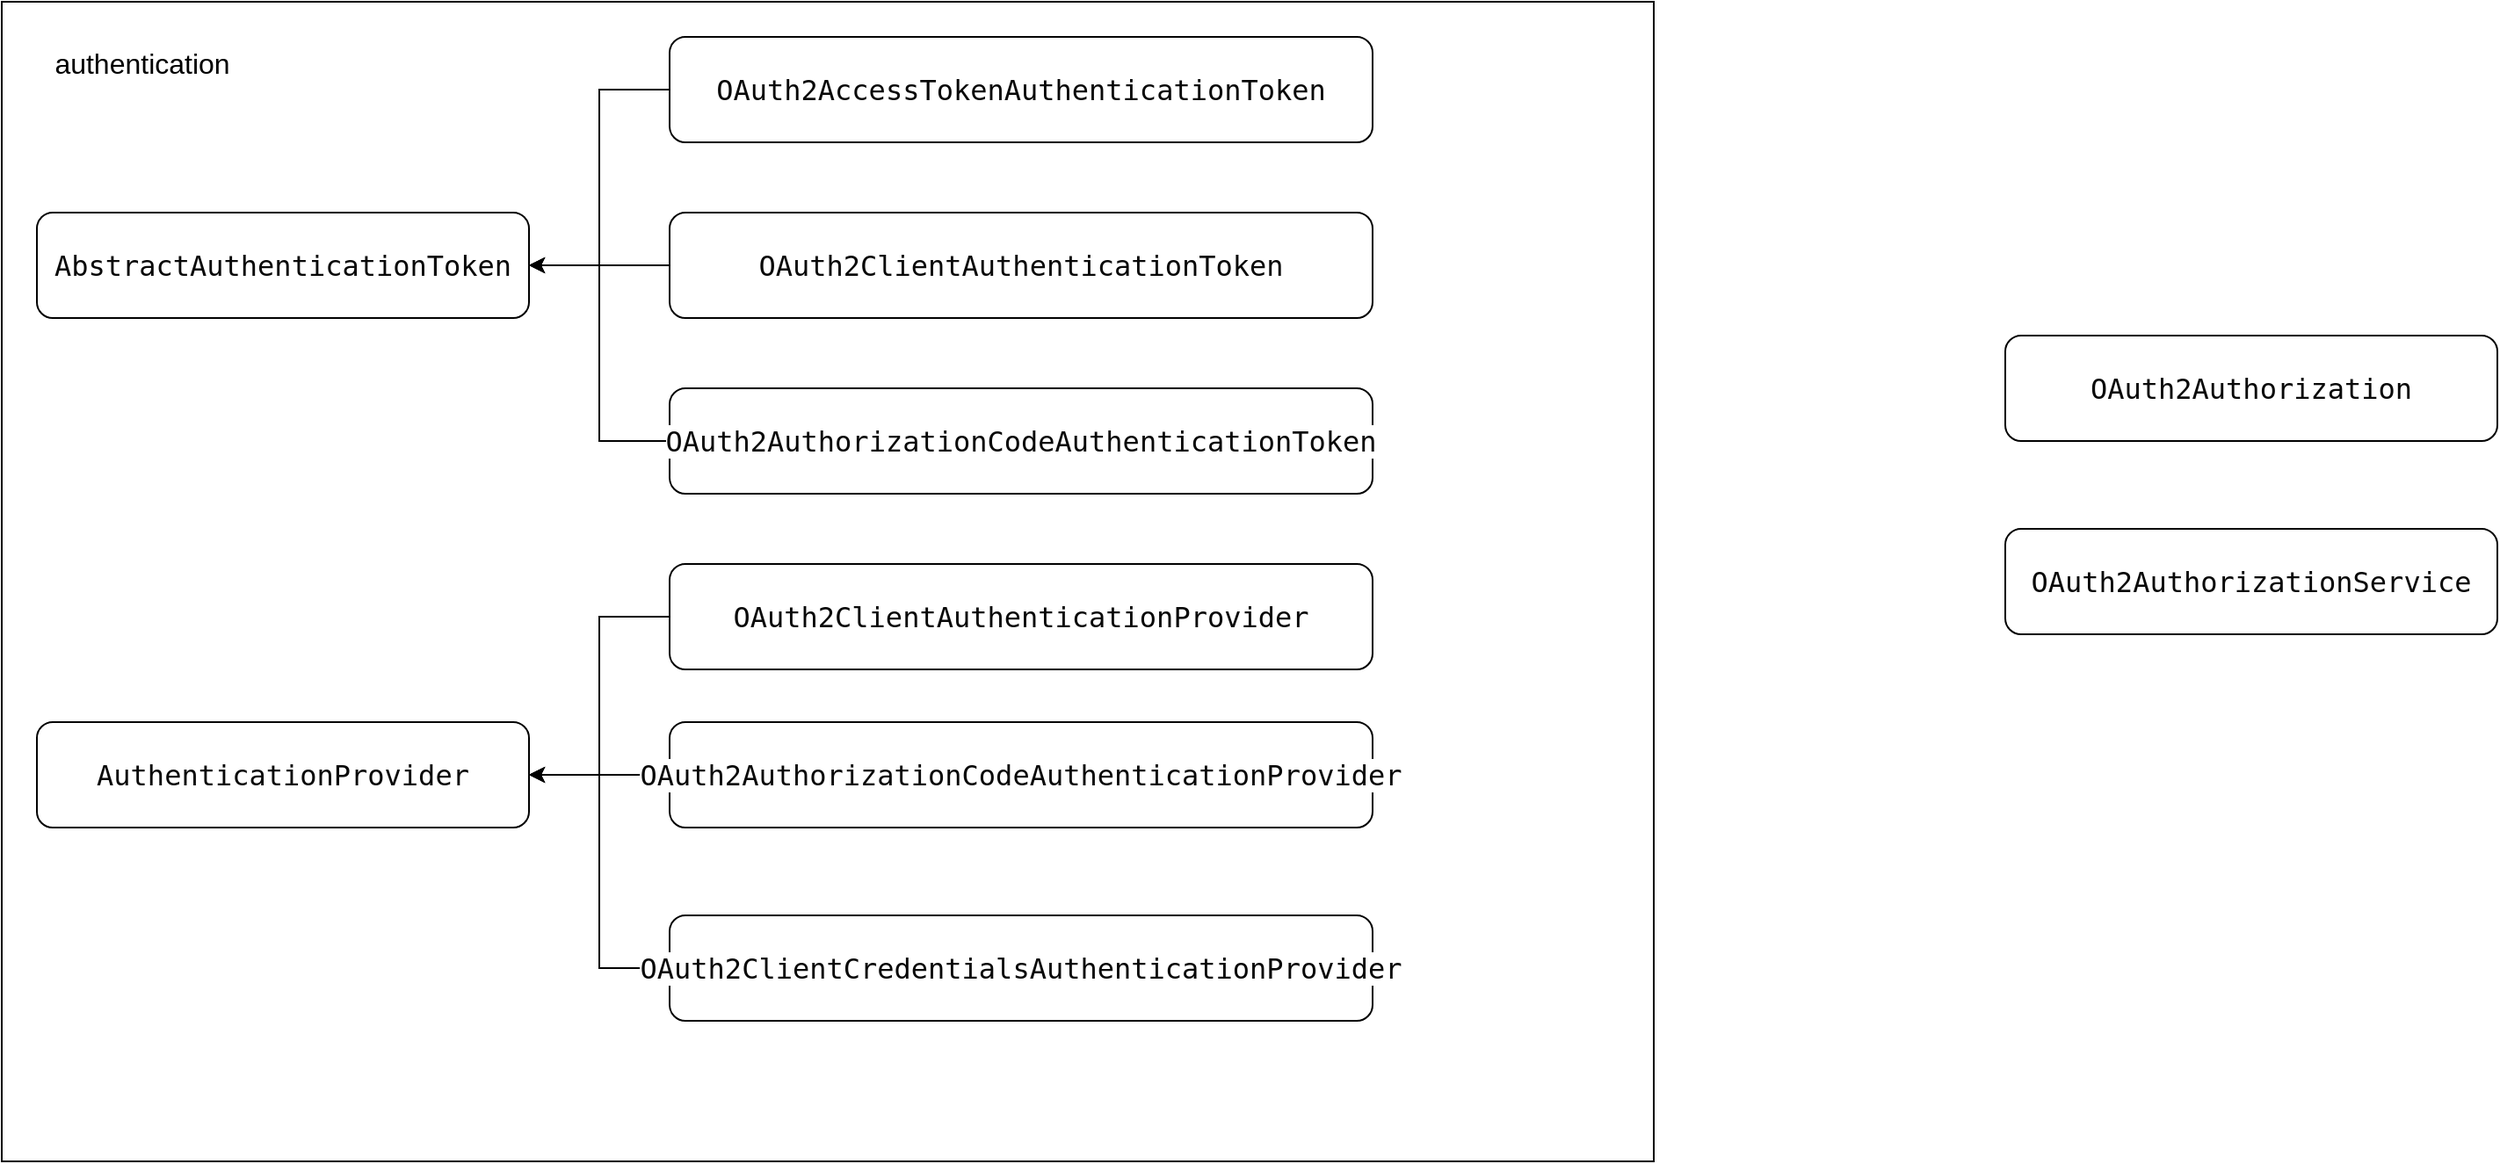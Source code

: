 <mxfile version="22.1.7" type="github" pages="3">
  <diagram name="authentication" id="Q0_8PzL0tU8OcnQ2CRl1">
    <mxGraphModel dx="1386" dy="759" grid="1" gridSize="10" guides="1" tooltips="1" connect="1" arrows="1" fold="1" page="1" pageScale="1" pageWidth="827" pageHeight="1169" math="0" shadow="0">
      <root>
        <mxCell id="0" />
        <mxCell id="1" parent="0" />
        <mxCell id="Z4xzRQGYo6l14VFdFfW8-14" value="" style="rounded=0;whiteSpace=wrap;html=1;" vertex="1" parent="1">
          <mxGeometry x="20" y="100" width="940" height="660" as="geometry" />
        </mxCell>
        <mxCell id="Z4xzRQGYo6l14VFdFfW8-1" value="&lt;div style=&quot;background-color:#ffffff;color:#080808&quot;&gt;&lt;pre style=&quot;font-family:&#39;JetBrains Mono&#39;,monospace;font-size:12.0pt;&quot;&gt;AbstractAuthenticationToken&lt;/pre&gt;&lt;/div&gt;" style="rounded=1;whiteSpace=wrap;html=1;" vertex="1" parent="1">
          <mxGeometry x="40" y="220" width="280" height="60" as="geometry" />
        </mxCell>
        <mxCell id="Z4xzRQGYo6l14VFdFfW8-4" style="edgeStyle=orthogonalEdgeStyle;rounded=0;orthogonalLoop=1;jettySize=auto;html=1;exitX=0;exitY=0.5;exitDx=0;exitDy=0;entryX=1;entryY=0.5;entryDx=0;entryDy=0;" edge="1" parent="1" source="Z4xzRQGYo6l14VFdFfW8-3" target="Z4xzRQGYo6l14VFdFfW8-1">
          <mxGeometry relative="1" as="geometry" />
        </mxCell>
        <mxCell id="Z4xzRQGYo6l14VFdFfW8-3" value="&lt;div style=&quot;background-color:#ffffff;color:#080808&quot;&gt;&lt;pre style=&quot;font-family:&#39;JetBrains Mono&#39;,monospace;font-size:12.0pt;&quot;&gt;&lt;div&gt;&lt;pre style=&quot;font-family:&#39;JetBrains Mono&#39;,monospace;font-size:12.0pt;&quot;&gt;OAuth2AccessTokenAuthenticationToken&lt;/pre&gt;&lt;/div&gt;&lt;/pre&gt;&lt;/div&gt;" style="rounded=1;whiteSpace=wrap;html=1;" vertex="1" parent="1">
          <mxGeometry x="400" y="120" width="400" height="60" as="geometry" />
        </mxCell>
        <mxCell id="Z4xzRQGYo6l14VFdFfW8-11" style="edgeStyle=orthogonalEdgeStyle;rounded=0;orthogonalLoop=1;jettySize=auto;html=1;exitX=0;exitY=0.5;exitDx=0;exitDy=0;entryX=1;entryY=0.5;entryDx=0;entryDy=0;" edge="1" parent="1" source="Z4xzRQGYo6l14VFdFfW8-5" target="Z4xzRQGYo6l14VFdFfW8-1">
          <mxGeometry relative="1" as="geometry" />
        </mxCell>
        <mxCell id="Z4xzRQGYo6l14VFdFfW8-5" value="&lt;div style=&quot;background-color:#ffffff;color:#080808&quot;&gt;&lt;pre style=&quot;font-family:&#39;JetBrains Mono&#39;,monospace;font-size:12.0pt;&quot;&gt;&lt;div&gt;&lt;pre style=&quot;font-family:&#39;JetBrains Mono&#39;,monospace;font-size:12.0pt;&quot;&gt;OAuth2AuthorizationCodeAuthenticationToken&lt;/pre&gt;&lt;/div&gt;&lt;/pre&gt;&lt;/div&gt;" style="rounded=1;whiteSpace=wrap;html=1;" vertex="1" parent="1">
          <mxGeometry x="400" y="320" width="400" height="60" as="geometry" />
        </mxCell>
        <mxCell id="Z4xzRQGYo6l14VFdFfW8-6" value="&lt;div style=&quot;background-color:#ffffff;color:#080808&quot;&gt;&lt;pre style=&quot;font-family:&#39;JetBrains Mono&#39;,monospace;font-size:12.0pt;&quot;&gt;AuthenticationProvider&lt;/pre&gt;&lt;/div&gt;" style="rounded=1;whiteSpace=wrap;html=1;" vertex="1" parent="1">
          <mxGeometry x="40" y="510" width="280" height="60" as="geometry" />
        </mxCell>
        <mxCell id="Z4xzRQGYo6l14VFdFfW8-13" style="edgeStyle=orthogonalEdgeStyle;rounded=0;orthogonalLoop=1;jettySize=auto;html=1;exitX=0;exitY=0.5;exitDx=0;exitDy=0;entryX=1;entryY=0.5;entryDx=0;entryDy=0;" edge="1" parent="1" source="Z4xzRQGYo6l14VFdFfW8-7" target="Z4xzRQGYo6l14VFdFfW8-1">
          <mxGeometry relative="1" as="geometry" />
        </mxCell>
        <mxCell id="Z4xzRQGYo6l14VFdFfW8-7" value="&lt;div style=&quot;background-color:#ffffff;color:#080808&quot;&gt;&lt;pre style=&quot;font-family:&#39;JetBrains Mono&#39;,monospace;font-size:12.0pt;&quot;&gt;&lt;div&gt;&lt;pre style=&quot;font-family:&#39;JetBrains Mono&#39;,monospace;font-size:12.0pt;&quot;&gt;OAuth2ClientAuthenticationToken&lt;/pre&gt;&lt;/div&gt;&lt;/pre&gt;&lt;/div&gt;" style="rounded=1;whiteSpace=wrap;html=1;" vertex="1" parent="1">
          <mxGeometry x="400" y="220" width="400" height="60" as="geometry" />
        </mxCell>
        <mxCell id="Z4xzRQGYo6l14VFdFfW8-10" style="edgeStyle=orthogonalEdgeStyle;rounded=0;orthogonalLoop=1;jettySize=auto;html=1;exitX=0;exitY=0.5;exitDx=0;exitDy=0;entryX=1;entryY=0.5;entryDx=0;entryDy=0;" edge="1" parent="1" source="Z4xzRQGYo6l14VFdFfW8-8" target="Z4xzRQGYo6l14VFdFfW8-6">
          <mxGeometry relative="1" as="geometry" />
        </mxCell>
        <mxCell id="Z4xzRQGYo6l14VFdFfW8-8" value="&lt;div style=&quot;background-color:#ffffff;color:#080808&quot;&gt;&lt;pre style=&quot;font-family:&#39;JetBrains Mono&#39;,monospace;font-size:12.0pt;&quot;&gt;&lt;pre style=&quot;font-family:&#39;JetBrains Mono&#39;,monospace;font-size:12.0pt;&quot;&gt;&lt;div&gt;&lt;pre style=&quot;font-family:&#39;JetBrains Mono&#39;,monospace;font-size:12.0pt;&quot;&gt;OAuth2AuthorizationCodeAuthenticationProvider&lt;/pre&gt;&lt;/div&gt;&lt;/pre&gt;&lt;/pre&gt;&lt;/div&gt;" style="rounded=1;whiteSpace=wrap;html=1;" vertex="1" parent="1">
          <mxGeometry x="400" y="510" width="400" height="60" as="geometry" />
        </mxCell>
        <mxCell id="Z4xzRQGYo6l14VFdFfW8-12" style="edgeStyle=orthogonalEdgeStyle;rounded=0;orthogonalLoop=1;jettySize=auto;html=1;exitX=0;exitY=0.5;exitDx=0;exitDy=0;entryX=1;entryY=0.5;entryDx=0;entryDy=0;" edge="1" parent="1" source="Z4xzRQGYo6l14VFdFfW8-9" target="Z4xzRQGYo6l14VFdFfW8-6">
          <mxGeometry relative="1" as="geometry" />
        </mxCell>
        <mxCell id="Z4xzRQGYo6l14VFdFfW8-9" value="&lt;div style=&quot;background-color:#ffffff;color:#080808&quot;&gt;&lt;pre style=&quot;font-family:&#39;JetBrains Mono&#39;,monospace;font-size:12.0pt;&quot;&gt;&lt;pre style=&quot;font-family:&#39;JetBrains Mono&#39;,monospace;font-size:12.0pt;&quot;&gt;&lt;div&gt;&lt;pre style=&quot;font-family:&#39;JetBrains Mono&#39;,monospace;font-size:12.0pt;&quot;&gt;OAuth2ClientAuthenticationProvider&lt;/pre&gt;&lt;/div&gt;&lt;/pre&gt;&lt;/pre&gt;&lt;/div&gt;" style="rounded=1;whiteSpace=wrap;html=1;" vertex="1" parent="1">
          <mxGeometry x="400" y="420" width="400" height="60" as="geometry" />
        </mxCell>
        <mxCell id="Z4xzRQGYo6l14VFdFfW8-15" value="authentication" style="text;html=1;strokeColor=none;fillColor=none;align=center;verticalAlign=middle;whiteSpace=wrap;rounded=0;fontSize=16;" vertex="1" parent="1">
          <mxGeometry x="50" y="120" width="100" height="30" as="geometry" />
        </mxCell>
        <mxCell id="Z4xzRQGYo6l14VFdFfW8-31" value="&lt;div style=&quot;background-color:#ffffff;color:#080808&quot;&gt;&lt;pre style=&quot;font-family:&#39;JetBrains Mono&#39;,monospace;font-size:12.0pt;&quot;&gt;OAuth2Authorization&lt;/pre&gt;&lt;/div&gt;" style="rounded=1;whiteSpace=wrap;html=1;" vertex="1" parent="1">
          <mxGeometry x="1160" y="290" width="280" height="60" as="geometry" />
        </mxCell>
        <mxCell id="Z4xzRQGYo6l14VFdFfW8-32" value="&lt;div style=&quot;background-color:#ffffff;color:#080808&quot;&gt;&lt;pre style=&quot;font-family:&#39;JetBrains Mono&#39;,monospace;font-size:12.0pt;&quot;&gt;&lt;div&gt;&lt;pre style=&quot;font-family:&#39;JetBrains Mono&#39;,monospace;font-size:12.0pt;&quot;&gt;OAuth2AuthorizationService&lt;/pre&gt;&lt;/div&gt;&lt;/pre&gt;&lt;/div&gt;" style="rounded=1;whiteSpace=wrap;html=1;" vertex="1" parent="1">
          <mxGeometry x="1160" y="400" width="280" height="60" as="geometry" />
        </mxCell>
        <mxCell id="Vi18Q-eY3dYBi_1V8rus-1" style="edgeStyle=orthogonalEdgeStyle;rounded=0;orthogonalLoop=1;jettySize=auto;html=1;exitX=0;exitY=0.5;exitDx=0;exitDy=0;entryX=1;entryY=0.5;entryDx=0;entryDy=0;" edge="1" parent="1" source="Z4xzRQGYo6l14VFdFfW8-38" target="Z4xzRQGYo6l14VFdFfW8-6">
          <mxGeometry relative="1" as="geometry" />
        </mxCell>
        <mxCell id="Z4xzRQGYo6l14VFdFfW8-38" value="&lt;div style=&quot;background-color:#ffffff;color:#080808&quot;&gt;&lt;pre style=&quot;font-family:&#39;JetBrains Mono&#39;,monospace;font-size:12.0pt;&quot;&gt;&lt;pre style=&quot;font-family:&#39;JetBrains Mono&#39;,monospace;font-size:12.0pt;&quot;&gt;&lt;pre style=&quot;font-family:&#39;JetBrains Mono&#39;,monospace;font-size:12.0pt;&quot;&gt;&lt;div&gt;&lt;pre style=&quot;font-family:&#39;JetBrains Mono&#39;,monospace;font-size:12.0pt;&quot;&gt;OAuth2ClientCredentialsAuthenticationProvider&lt;/pre&gt;&lt;/div&gt;&lt;/pre&gt;&lt;/pre&gt;&lt;/pre&gt;&lt;/div&gt;" style="rounded=1;whiteSpace=wrap;html=1;" vertex="1" parent="1">
          <mxGeometry x="400" y="620" width="400" height="60" as="geometry" />
        </mxCell>
      </root>
    </mxGraphModel>
  </diagram>
  <diagram id="tQa15GexRlIAyx7Fknj5" name="Client">
    <mxGraphModel dx="1386" dy="759" grid="1" gridSize="10" guides="1" tooltips="1" connect="1" arrows="1" fold="1" page="1" pageScale="1" pageWidth="827" pageHeight="1169" math="0" shadow="0">
      <root>
        <mxCell id="0" />
        <mxCell id="1" parent="0" />
        <mxCell id="08uHZgBlGi4n5XObSH4S-1" value="" style="rounded=0;whiteSpace=wrap;html=1;" vertex="1" parent="1">
          <mxGeometry x="20" y="310" width="940" height="430" as="geometry" />
        </mxCell>
        <mxCell id="08uHZgBlGi4n5XObSH4S-2" value="Client" style="text;html=1;strokeColor=none;fillColor=none;align=center;verticalAlign=middle;whiteSpace=wrap;rounded=0;fontSize=16;" vertex="1" parent="1">
          <mxGeometry x="40" y="330" width="60" height="30" as="geometry" />
        </mxCell>
        <mxCell id="08uHZgBlGi4n5XObSH4S-3" value="&lt;div style=&quot;background-color:#ffffff;color:#080808&quot;&gt;&lt;pre style=&quot;font-family:&#39;JetBrains Mono&#39;,monospace;font-size:12.0pt;&quot;&gt;RegisteredClient&lt;/pre&gt;&lt;/div&gt;" style="rounded=1;whiteSpace=wrap;html=1;" vertex="1" parent="1">
          <mxGeometry x="40" y="420" width="280" height="60" as="geometry" />
        </mxCell>
        <mxCell id="08uHZgBlGi4n5XObSH4S-4" value="&lt;div style=&quot;background-color:#ffffff;color:#080808&quot;&gt;&lt;pre style=&quot;font-family:&#39;JetBrains Mono&#39;,monospace;font-size:12.0pt;&quot;&gt;&lt;div&gt;&lt;pre style=&quot;font-family:&#39;JetBrains Mono&#39;,monospace;font-size:12.0pt;&quot;&gt;RegisteredClientRepository&lt;/pre&gt;&lt;/div&gt;&lt;/pre&gt;&lt;/div&gt;" style="rounded=1;whiteSpace=wrap;html=1;" vertex="1" parent="1">
          <mxGeometry x="40" y="590" width="280" height="60" as="geometry" />
        </mxCell>
        <mxCell id="08uHZgBlGi4n5XObSH4S-5" style="edgeStyle=orthogonalEdgeStyle;rounded=0;orthogonalLoop=1;jettySize=auto;html=1;exitX=0;exitY=0.5;exitDx=0;exitDy=0;entryX=1;entryY=0.5;entryDx=0;entryDy=0;dashed=1;" edge="1" parent="1" source="08uHZgBlGi4n5XObSH4S-6" target="08uHZgBlGi4n5XObSH4S-4">
          <mxGeometry relative="1" as="geometry" />
        </mxCell>
        <mxCell id="08uHZgBlGi4n5XObSH4S-6" value="&lt;div style=&quot;background-color:#ffffff;color:#080808&quot;&gt;&lt;pre style=&quot;font-family:&#39;JetBrains Mono&#39;,monospace;font-size:12.0pt;&quot;&gt;&lt;pre style=&quot;font-family:&#39;JetBrains Mono&#39;,monospace;font-size:12.0pt;&quot;&gt;&lt;div&gt;&lt;pre style=&quot;font-family:&#39;JetBrains Mono&#39;,monospace;font-size:12.0pt;&quot;&gt;InMemoryRegisteredClientRepository&lt;/pre&gt;&lt;/div&gt;&lt;/pre&gt;&lt;/pre&gt;&lt;/div&gt;" style="rounded=1;whiteSpace=wrap;html=1;" vertex="1" parent="1">
          <mxGeometry x="380" y="495" width="280" height="60" as="geometry" />
        </mxCell>
      </root>
    </mxGraphModel>
  </diagram>
  <diagram id="1YcK_ktKZ0vH04ZVcNDu" name="Web">
    <mxGraphModel dx="1386" dy="759" grid="1" gridSize="10" guides="1" tooltips="1" connect="1" arrows="1" fold="1" page="1" pageScale="1" pageWidth="827" pageHeight="1169" math="0" shadow="0">
      <root>
        <mxCell id="0" />
        <mxCell id="1" parent="0" />
        <mxCell id="bBZwtGEYhHvjSSqOsKB5-1" value="" style="rounded=0;whiteSpace=wrap;html=1;" vertex="1" parent="1">
          <mxGeometry x="40" y="830" width="940" height="530" as="geometry" />
        </mxCell>
        <mxCell id="bBZwtGEYhHvjSSqOsKB5-2" value="Web" style="text;html=1;strokeColor=none;fillColor=none;align=center;verticalAlign=middle;whiteSpace=wrap;rounded=0;fontSize=16;" vertex="1" parent="1">
          <mxGeometry x="70" y="870" width="60" height="30" as="geometry" />
        </mxCell>
        <mxCell id="bBZwtGEYhHvjSSqOsKB5-3" value="&lt;div style=&quot;background-color:#ffffff;color:#080808&quot;&gt;&lt;pre style=&quot;font-family:&#39;JetBrains Mono&#39;,monospace;font-size:12.0pt;&quot;&gt;&lt;div&gt;&lt;pre style=&quot;font-family:&#39;JetBrains Mono&#39;,monospace;font-size:12.0pt;&quot;&gt;OncePerRequestFilter&lt;/pre&gt;&lt;/div&gt;&lt;/pre&gt;&lt;/div&gt;" style="rounded=1;whiteSpace=wrap;html=1;" vertex="1" parent="1">
          <mxGeometry x="70" y="990" width="270" height="60" as="geometry" />
        </mxCell>
        <mxCell id="bBZwtGEYhHvjSSqOsKB5-4" style="edgeStyle=orthogonalEdgeStyle;rounded=0;orthogonalLoop=1;jettySize=auto;html=1;exitX=0;exitY=0.5;exitDx=0;exitDy=0;entryX=1;entryY=0.5;entryDx=0;entryDy=0;" edge="1" parent="1" source="bBZwtGEYhHvjSSqOsKB5-5" target="bBZwtGEYhHvjSSqOsKB5-3">
          <mxGeometry relative="1" as="geometry" />
        </mxCell>
        <mxCell id="bBZwtGEYhHvjSSqOsKB5-5" value="&lt;div style=&quot;background-color:#ffffff;color:#080808&quot;&gt;&lt;pre style=&quot;font-family:&#39;JetBrains Mono&#39;,monospace;font-size:12.0pt;&quot;&gt;&lt;pre style=&quot;font-family:&#39;JetBrains Mono&#39;,monospace;font-size:12.0pt;&quot;&gt;&lt;pre style=&quot;font-family:&#39;JetBrains Mono&#39;,monospace;font-size:12.0pt;&quot;&gt;&lt;div&gt;&lt;pre style=&quot;font-family:&#39;JetBrains Mono&#39;,monospace;font-size:12.0pt;&quot;&gt;OAuth2AuthorizationEndpointFilter&lt;/pre&gt;&lt;/div&gt;&lt;/pre&gt;&lt;/pre&gt;&lt;/pre&gt;&lt;/div&gt;" style="rounded=1;whiteSpace=wrap;html=1;" vertex="1" parent="1">
          <mxGeometry x="420" y="890" width="320" height="60" as="geometry" />
        </mxCell>
        <mxCell id="bBZwtGEYhHvjSSqOsKB5-6" style="edgeStyle=orthogonalEdgeStyle;rounded=0;orthogonalLoop=1;jettySize=auto;html=1;exitX=0;exitY=0.5;exitDx=0;exitDy=0;entryX=1;entryY=0.5;entryDx=0;entryDy=0;" edge="1" parent="1" source="bBZwtGEYhHvjSSqOsKB5-7" target="bBZwtGEYhHvjSSqOsKB5-3">
          <mxGeometry relative="1" as="geometry" />
        </mxCell>
        <mxCell id="bBZwtGEYhHvjSSqOsKB5-7" value="&lt;div style=&quot;background-color:#ffffff;color:#080808&quot;&gt;&lt;pre style=&quot;font-family:&#39;JetBrains Mono&#39;,monospace;font-size:12.0pt;&quot;&gt;&lt;pre style=&quot;font-family:&#39;JetBrains Mono&#39;,monospace;font-size:12.0pt;&quot;&gt;&lt;pre style=&quot;font-family:&#39;JetBrains Mono&#39;,monospace;font-size:12.0pt;&quot;&gt;&lt;div&gt;&lt;pre style=&quot;font-family:&#39;JetBrains Mono&#39;,monospace;font-size:12.0pt;&quot;&gt;OAuth2ClientAuthenticationFilter&lt;/pre&gt;&lt;/div&gt;&lt;/pre&gt;&lt;/pre&gt;&lt;/pre&gt;&lt;/div&gt;" style="rounded=1;whiteSpace=wrap;html=1;" vertex="1" parent="1">
          <mxGeometry x="420" y="990" width="320" height="60" as="geometry" />
        </mxCell>
        <mxCell id="bBZwtGEYhHvjSSqOsKB5-8" style="edgeStyle=orthogonalEdgeStyle;rounded=0;orthogonalLoop=1;jettySize=auto;html=1;exitX=0;exitY=0.5;exitDx=0;exitDy=0;entryX=1;entryY=0.5;entryDx=0;entryDy=0;" edge="1" parent="1" source="bBZwtGEYhHvjSSqOsKB5-9" target="bBZwtGEYhHvjSSqOsKB5-3">
          <mxGeometry relative="1" as="geometry" />
        </mxCell>
        <mxCell id="bBZwtGEYhHvjSSqOsKB5-9" value="&lt;div style=&quot;background-color:#ffffff;color:#080808&quot;&gt;&lt;pre style=&quot;font-family:&#39;JetBrains Mono&#39;,monospace;font-size:12.0pt;&quot;&gt;&lt;pre style=&quot;font-family:&#39;JetBrains Mono&#39;,monospace;font-size:12.0pt;&quot;&gt;&lt;pre style=&quot;font-family:&#39;JetBrains Mono&#39;,monospace;font-size:12.0pt;&quot;&gt;&lt;div&gt;&lt;pre style=&quot;font-family:&#39;JetBrains Mono&#39;,monospace;font-size:12.0pt;&quot;&gt;OAuth2TokenEndpointFilter&lt;/pre&gt;&lt;/div&gt;&lt;/pre&gt;&lt;/pre&gt;&lt;/pre&gt;&lt;/div&gt;" style="rounded=1;whiteSpace=wrap;html=1;" vertex="1" parent="1">
          <mxGeometry x="420" y="1090" width="320" height="60" as="geometry" />
        </mxCell>
        <mxCell id="bBZwtGEYhHvjSSqOsKB5-10" style="edgeStyle=orthogonalEdgeStyle;rounded=0;orthogonalLoop=1;jettySize=auto;html=1;exitX=0;exitY=0.5;exitDx=0;exitDy=0;entryX=1;entryY=0.5;entryDx=0;entryDy=0;" edge="1" parent="1" source="bBZwtGEYhHvjSSqOsKB5-11" target="bBZwtGEYhHvjSSqOsKB5-3">
          <mxGeometry relative="1" as="geometry" />
        </mxCell>
        <mxCell id="bBZwtGEYhHvjSSqOsKB5-11" value="&lt;div style=&quot;background-color:#ffffff;color:#080808&quot;&gt;&lt;pre style=&quot;font-family:&#39;JetBrains Mono&#39;,monospace;font-size:12.0pt;&quot;&gt;&lt;pre style=&quot;font-family:&#39;JetBrains Mono&#39;,monospace;font-size:12.0pt;&quot;&gt;&lt;pre style=&quot;font-family:&#39;JetBrains Mono&#39;,monospace;font-size:12.0pt;&quot;&gt;&lt;pre style=&quot;font-family:&#39;JetBrains Mono&#39;,monospace;font-size:12.0pt;&quot;&gt;&lt;div&gt;&lt;pre style=&quot;font-family:&#39;JetBrains Mono&#39;,monospace;font-size:12.0pt;&quot;&gt;JwkSetEndpointFilter&lt;/pre&gt;&lt;/div&gt;&lt;/pre&gt;&lt;/pre&gt;&lt;/pre&gt;&lt;/pre&gt;&lt;/div&gt;" style="rounded=1;whiteSpace=wrap;html=1;" vertex="1" parent="1">
          <mxGeometry x="420" y="1190" width="320" height="60" as="geometry" />
        </mxCell>
        <mxCell id="bBZwtGEYhHvjSSqOsKB5-12" value="&lt;a href=&quot;https://segmentfault.com/a/1190000020769672&quot;&gt;https://segmentfault.com/a/1190000020769672&lt;/a&gt;" style="text;html=1;strokeColor=none;fillColor=none;align=center;verticalAlign=middle;whiteSpace=wrap;rounded=0;" vertex="1" parent="1">
          <mxGeometry x="50" y="860" width="465" height="30" as="geometry" />
        </mxCell>
      </root>
    </mxGraphModel>
  </diagram>
</mxfile>
